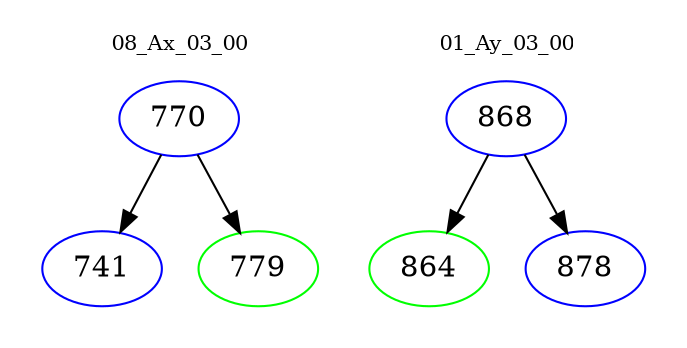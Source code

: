digraph{
subgraph cluster_0 {
color = white
label = "08_Ax_03_00";
fontsize=10;
T0_770 [label="770", color="blue"]
T0_770 -> T0_741 [color="black"]
T0_741 [label="741", color="blue"]
T0_770 -> T0_779 [color="black"]
T0_779 [label="779", color="green"]
}
subgraph cluster_1 {
color = white
label = "01_Ay_03_00";
fontsize=10;
T1_868 [label="868", color="blue"]
T1_868 -> T1_864 [color="black"]
T1_864 [label="864", color="green"]
T1_868 -> T1_878 [color="black"]
T1_878 [label="878", color="blue"]
}
}
